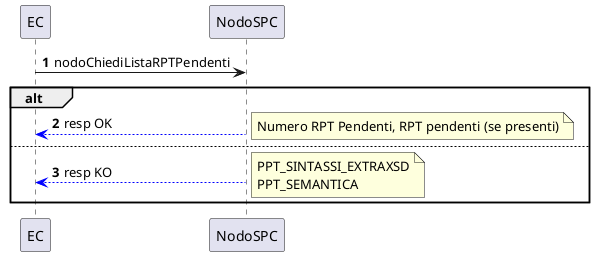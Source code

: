 @startuml
autonumber

EC -> NodoSPC: nodoChiediListaRPTPendenti
alt
NodoSPC -[#blue]-> EC:resp OK
note right: Numero RPT Pendenti, RPT pendenti (se presenti)
else
NodoSPC -[#blue]-> EC:resp KO
note right:PPT_SINTASSI_EXTRAXSD\nPPT_SEMANTICA

end alt

@enduml